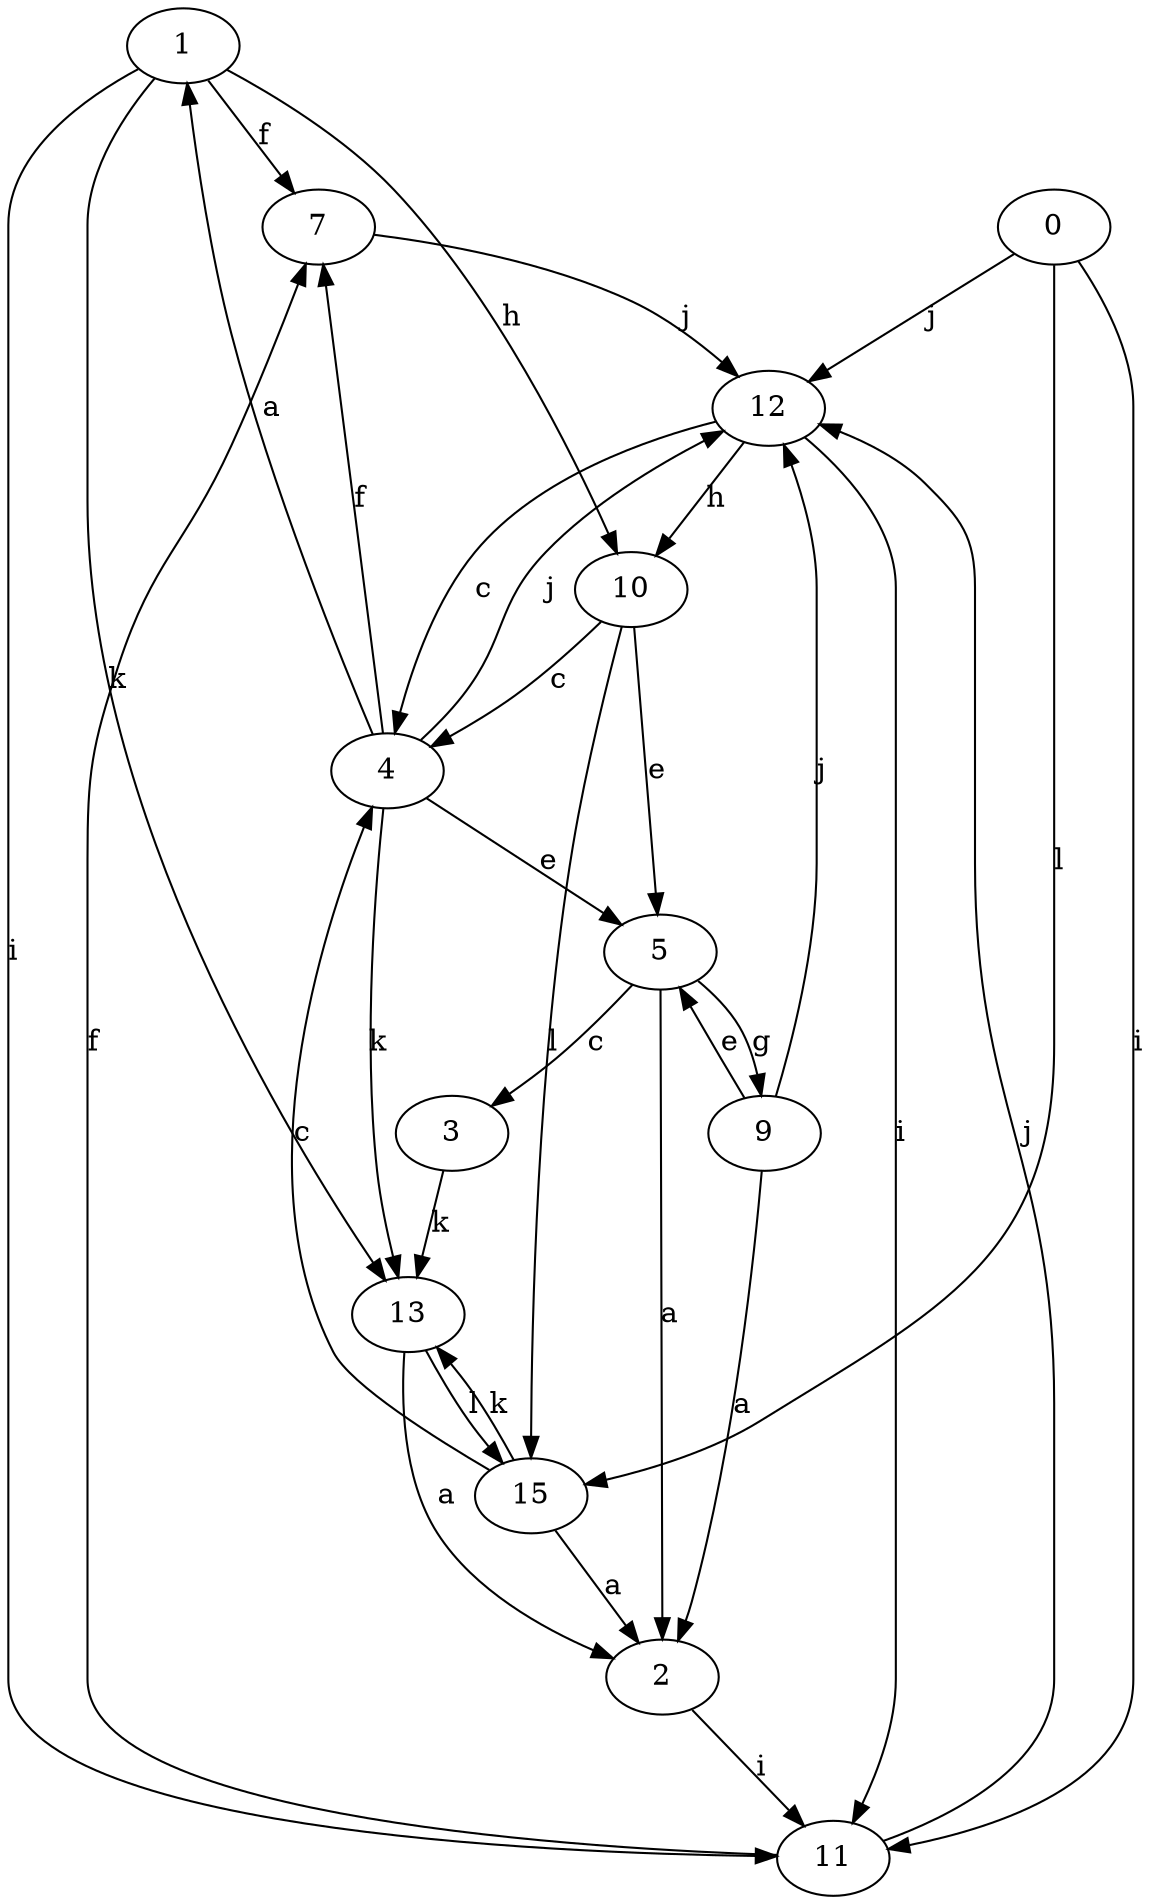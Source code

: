 strict digraph  {
1;
2;
3;
4;
5;
7;
0;
9;
10;
11;
12;
13;
15;
1 -> 7  [label=f];
1 -> 10  [label=h];
1 -> 11  [label=i];
1 -> 13  [label=k];
2 -> 11  [label=i];
3 -> 13  [label=k];
4 -> 1  [label=a];
4 -> 5  [label=e];
4 -> 7  [label=f];
4 -> 12  [label=j];
4 -> 13  [label=k];
5 -> 2  [label=a];
5 -> 3  [label=c];
5 -> 9  [label=g];
7 -> 12  [label=j];
0 -> 11  [label=i];
0 -> 12  [label=j];
0 -> 15  [label=l];
9 -> 2  [label=a];
9 -> 5  [label=e];
9 -> 12  [label=j];
10 -> 4  [label=c];
10 -> 5  [label=e];
10 -> 15  [label=l];
11 -> 7  [label=f];
11 -> 12  [label=j];
12 -> 4  [label=c];
12 -> 10  [label=h];
12 -> 11  [label=i];
13 -> 2  [label=a];
13 -> 15  [label=l];
15 -> 2  [label=a];
15 -> 4  [label=c];
15 -> 13  [label=k];
}
